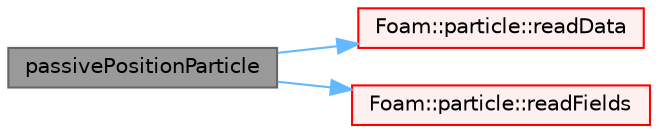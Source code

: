 digraph "passivePositionParticle"
{
 // LATEX_PDF_SIZE
  bgcolor="transparent";
  edge [fontname=Helvetica,fontsize=10,labelfontname=Helvetica,labelfontsize=10];
  node [fontname=Helvetica,fontsize=10,shape=box,height=0.2,width=0.4];
  rankdir="LR";
  Node1 [id="Node000001",label="passivePositionParticle",height=0.2,width=0.4,color="gray40", fillcolor="grey60", style="filled", fontcolor="black",tooltip=" "];
  Node1 -> Node2 [id="edge1_Node000001_Node000002",color="steelblue1",style="solid",tooltip=" "];
  Node2 [id="Node000002",label="Foam::particle::readData",height=0.2,width=0.4,color="red", fillcolor="#FFF0F0", style="filled",URL="$classFoam_1_1particle.html#a725fe606dd03b1fbb8d4f5bec98d0414",tooltip=" "];
  Node1 -> Node12 [id="edge2_Node000001_Node000012",color="steelblue1",style="solid",tooltip=" "];
  Node12 [id="Node000012",label="Foam::particle::readFields",height=0.2,width=0.4,color="red", fillcolor="#FFF0F0", style="filled",URL="$classFoam_1_1particle.html#a2f1d505c4cceec00caa0a0d21cc43113",tooltip=" "];
}
